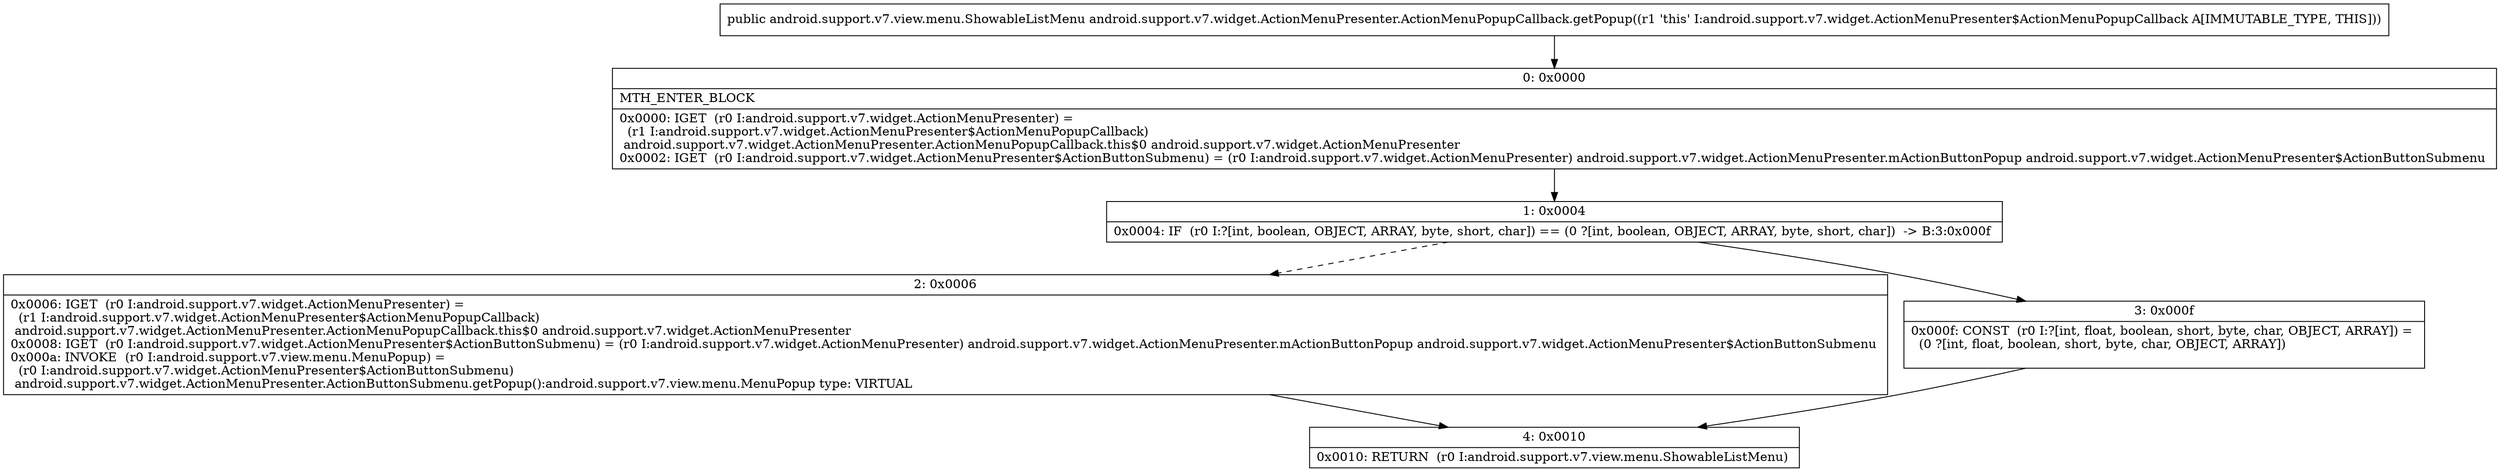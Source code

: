 digraph "CFG forandroid.support.v7.widget.ActionMenuPresenter.ActionMenuPopupCallback.getPopup()Landroid\/support\/v7\/view\/menu\/ShowableListMenu;" {
Node_0 [shape=record,label="{0\:\ 0x0000|MTH_ENTER_BLOCK\l|0x0000: IGET  (r0 I:android.support.v7.widget.ActionMenuPresenter) = \l  (r1 I:android.support.v7.widget.ActionMenuPresenter$ActionMenuPopupCallback)\l android.support.v7.widget.ActionMenuPresenter.ActionMenuPopupCallback.this$0 android.support.v7.widget.ActionMenuPresenter \l0x0002: IGET  (r0 I:android.support.v7.widget.ActionMenuPresenter$ActionButtonSubmenu) = (r0 I:android.support.v7.widget.ActionMenuPresenter) android.support.v7.widget.ActionMenuPresenter.mActionButtonPopup android.support.v7.widget.ActionMenuPresenter$ActionButtonSubmenu \l}"];
Node_1 [shape=record,label="{1\:\ 0x0004|0x0004: IF  (r0 I:?[int, boolean, OBJECT, ARRAY, byte, short, char]) == (0 ?[int, boolean, OBJECT, ARRAY, byte, short, char])  \-\> B:3:0x000f \l}"];
Node_2 [shape=record,label="{2\:\ 0x0006|0x0006: IGET  (r0 I:android.support.v7.widget.ActionMenuPresenter) = \l  (r1 I:android.support.v7.widget.ActionMenuPresenter$ActionMenuPopupCallback)\l android.support.v7.widget.ActionMenuPresenter.ActionMenuPopupCallback.this$0 android.support.v7.widget.ActionMenuPresenter \l0x0008: IGET  (r0 I:android.support.v7.widget.ActionMenuPresenter$ActionButtonSubmenu) = (r0 I:android.support.v7.widget.ActionMenuPresenter) android.support.v7.widget.ActionMenuPresenter.mActionButtonPopup android.support.v7.widget.ActionMenuPresenter$ActionButtonSubmenu \l0x000a: INVOKE  (r0 I:android.support.v7.view.menu.MenuPopup) = \l  (r0 I:android.support.v7.widget.ActionMenuPresenter$ActionButtonSubmenu)\l android.support.v7.widget.ActionMenuPresenter.ActionButtonSubmenu.getPopup():android.support.v7.view.menu.MenuPopup type: VIRTUAL \l}"];
Node_3 [shape=record,label="{3\:\ 0x000f|0x000f: CONST  (r0 I:?[int, float, boolean, short, byte, char, OBJECT, ARRAY]) = \l  (0 ?[int, float, boolean, short, byte, char, OBJECT, ARRAY])\l \l}"];
Node_4 [shape=record,label="{4\:\ 0x0010|0x0010: RETURN  (r0 I:android.support.v7.view.menu.ShowableListMenu) \l}"];
MethodNode[shape=record,label="{public android.support.v7.view.menu.ShowableListMenu android.support.v7.widget.ActionMenuPresenter.ActionMenuPopupCallback.getPopup((r1 'this' I:android.support.v7.widget.ActionMenuPresenter$ActionMenuPopupCallback A[IMMUTABLE_TYPE, THIS])) }"];
MethodNode -> Node_0;
Node_0 -> Node_1;
Node_1 -> Node_2[style=dashed];
Node_1 -> Node_3;
Node_2 -> Node_4;
Node_3 -> Node_4;
}

